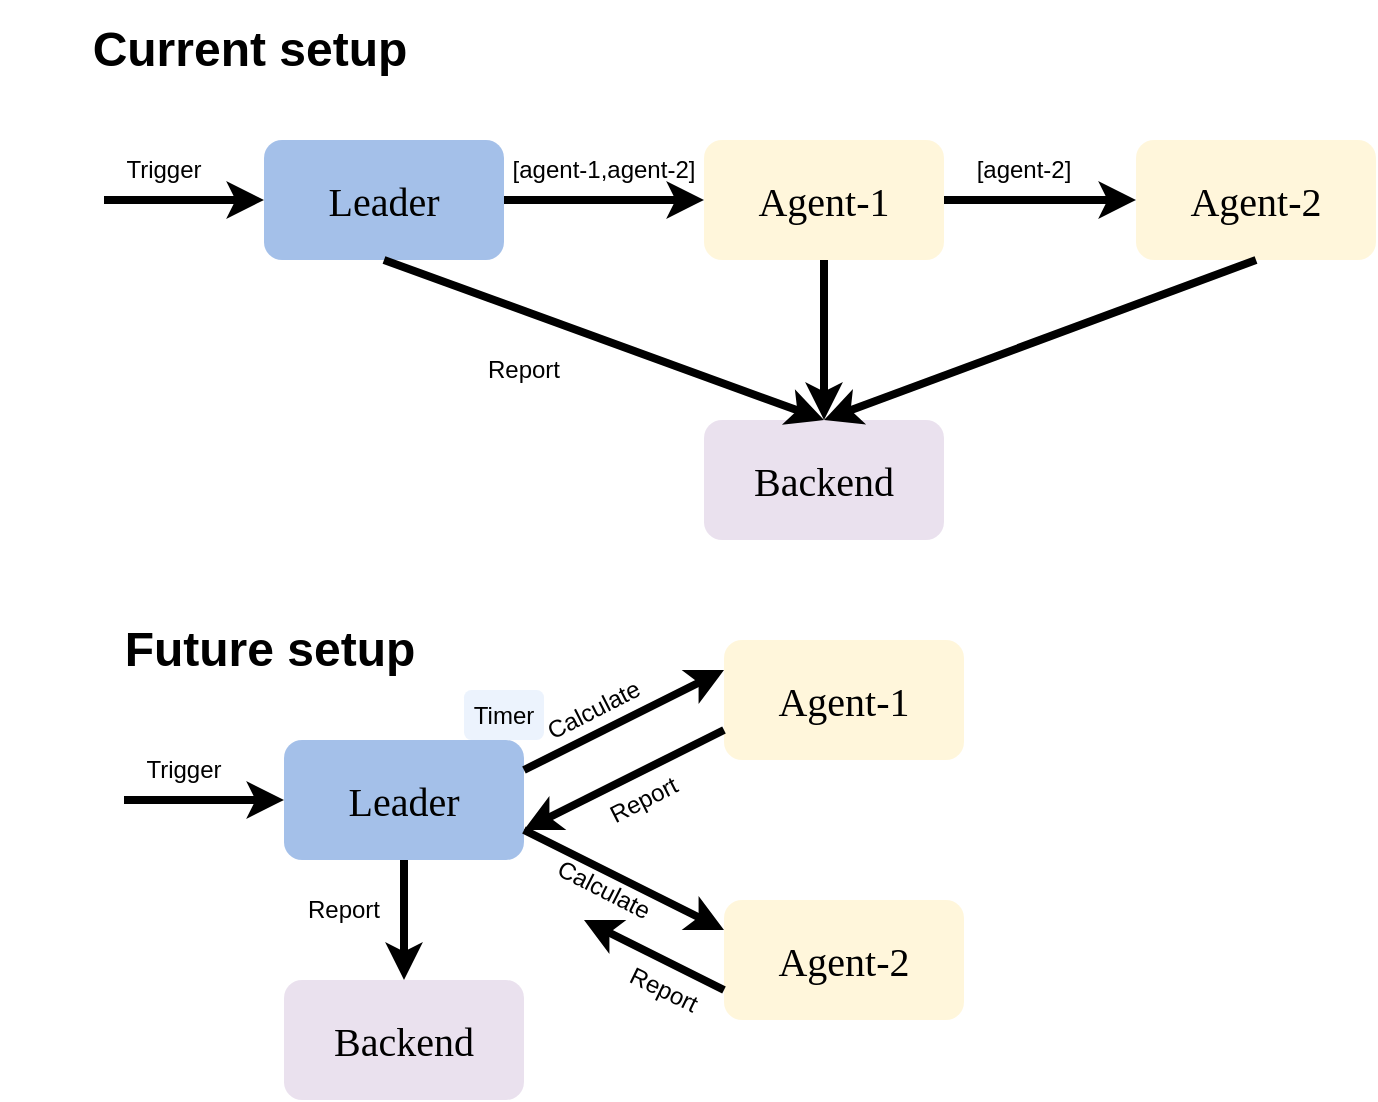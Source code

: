 <mxfile version="20.4.0" type="device"><diagram id="1R1MmIB_QlkSpaapGIM_" name="Page-1"><mxGraphModel dx="2071" dy="688" grid="1" gridSize="10" guides="1" tooltips="1" connect="1" arrows="1" fold="1" page="1" pageScale="1" pageWidth="850" pageHeight="1100" math="0" shadow="0"><root><mxCell id="0"/><mxCell id="1" parent="0"/><mxCell id="-Fh4hT8Ma2Sv7au9G9Ej-36" style="edgeStyle=orthogonalEdgeStyle;rounded=0;orthogonalLoop=1;jettySize=auto;html=1;entryX=0;entryY=0.5;entryDx=0;entryDy=0;strokeWidth=4;" edge="1" parent="1" source="-Fh4hT8Ma2Sv7au9G9Ej-31" target="-Fh4hT8Ma2Sv7au9G9Ej-33"><mxGeometry relative="1" as="geometry"/></mxCell><mxCell id="-Fh4hT8Ma2Sv7au9G9Ej-31" value="&lt;span style=&quot;font-size: 20px;&quot;&gt;&lt;font face=&quot;Lucida Console&quot;&gt;Leader&lt;/font&gt;&lt;/span&gt;" style="rounded=1;whiteSpace=wrap;html=1;fillColor=#7EA6E0;strokeColor=none;opacity=70;" vertex="1" parent="1"><mxGeometry x="100" y="250" width="120" height="60" as="geometry"/></mxCell><mxCell id="-Fh4hT8Ma2Sv7au9G9Ej-32" value="&lt;font style=&quot;font-size: 24px;&quot;&gt;&lt;b&gt;Current setup&lt;/b&gt;&lt;/font&gt;" style="text;html=1;strokeColor=none;fillColor=none;align=center;verticalAlign=middle;whiteSpace=wrap;rounded=0;" vertex="1" parent="1"><mxGeometry x="-32" y="180" width="250" height="50" as="geometry"/></mxCell><mxCell id="-Fh4hT8Ma2Sv7au9G9Ej-37" style="edgeStyle=orthogonalEdgeStyle;rounded=0;orthogonalLoop=1;jettySize=auto;html=1;entryX=0;entryY=0.5;entryDx=0;entryDy=0;strokeWidth=4;" edge="1" parent="1" source="-Fh4hT8Ma2Sv7au9G9Ej-33" target="-Fh4hT8Ma2Sv7au9G9Ej-35"><mxGeometry relative="1" as="geometry"/></mxCell><mxCell id="-Fh4hT8Ma2Sv7au9G9Ej-33" value="&lt;span style=&quot;font-size: 20px;&quot;&gt;&lt;font face=&quot;Lucida Console&quot;&gt;Agent-1&lt;/font&gt;&lt;/span&gt;" style="rounded=1;whiteSpace=wrap;html=1;fillColor=#fff2cc;strokeColor=none;opacity=70;" vertex="1" parent="1"><mxGeometry x="320" y="250" width="120" height="60" as="geometry"/></mxCell><mxCell id="-Fh4hT8Ma2Sv7au9G9Ej-34" value="" style="endArrow=classic;html=1;rounded=0;entryX=0;entryY=0.5;entryDx=0;entryDy=0;strokeWidth=4;" edge="1" parent="1" target="-Fh4hT8Ma2Sv7au9G9Ej-31"><mxGeometry width="50" height="50" relative="1" as="geometry"><mxPoint x="20" y="280" as="sourcePoint"/><mxPoint x="60" y="250" as="targetPoint"/></mxGeometry></mxCell><mxCell id="-Fh4hT8Ma2Sv7au9G9Ej-35" value="&lt;span style=&quot;font-size: 20px;&quot;&gt;&lt;font face=&quot;Lucida Console&quot;&gt;Agent-2&lt;/font&gt;&lt;/span&gt;" style="rounded=1;whiteSpace=wrap;html=1;fillColor=#fff2cc;strokeColor=none;opacity=70;" vertex="1" parent="1"><mxGeometry x="536" y="250" width="120" height="60" as="geometry"/></mxCell><mxCell id="-Fh4hT8Ma2Sv7au9G9Ej-38" value="[agent-1,agent-2]" style="text;html=1;strokeColor=none;fillColor=none;align=center;verticalAlign=middle;whiteSpace=wrap;rounded=0;" vertex="1" parent="1"><mxGeometry x="220" y="250" width="100" height="30" as="geometry"/></mxCell><mxCell id="-Fh4hT8Ma2Sv7au9G9Ej-39" value="[agent-2]" style="text;html=1;strokeColor=none;fillColor=none;align=center;verticalAlign=middle;whiteSpace=wrap;rounded=0;" vertex="1" parent="1"><mxGeometry x="430" y="250" width="100" height="30" as="geometry"/></mxCell><mxCell id="-Fh4hT8Ma2Sv7au9G9Ej-40" value="&lt;font face=&quot;Lucida Console&quot;&gt;&lt;span style=&quot;font-size: 20px;&quot;&gt;Backend&lt;/span&gt;&lt;/font&gt;" style="rounded=1;whiteSpace=wrap;html=1;fillColor=#e1d5e7;strokeColor=none;opacity=70;" vertex="1" parent="1"><mxGeometry x="320" y="390" width="120" height="60" as="geometry"/></mxCell><mxCell id="-Fh4hT8Ma2Sv7au9G9Ej-41" value="" style="endArrow=classic;html=1;rounded=0;entryX=0.5;entryY=0;entryDx=0;entryDy=0;strokeWidth=4;exitX=0.5;exitY=1;exitDx=0;exitDy=0;" edge="1" parent="1" source="-Fh4hT8Ma2Sv7au9G9Ej-31" target="-Fh4hT8Ma2Sv7au9G9Ej-40"><mxGeometry width="50" height="50" relative="1" as="geometry"><mxPoint x="30" y="290" as="sourcePoint"/><mxPoint x="110" y="290" as="targetPoint"/></mxGeometry></mxCell><mxCell id="-Fh4hT8Ma2Sv7au9G9Ej-42" value="" style="endArrow=classic;html=1;rounded=0;entryX=0.5;entryY=0;entryDx=0;entryDy=0;strokeWidth=4;exitX=0.5;exitY=1;exitDx=0;exitDy=0;" edge="1" parent="1" source="-Fh4hT8Ma2Sv7au9G9Ej-33" target="-Fh4hT8Ma2Sv7au9G9Ej-40"><mxGeometry width="50" height="50" relative="1" as="geometry"><mxPoint x="170" y="320" as="sourcePoint"/><mxPoint x="530" y="420" as="targetPoint"/></mxGeometry></mxCell><mxCell id="-Fh4hT8Ma2Sv7au9G9Ej-43" value="" style="endArrow=classic;html=1;rounded=0;entryX=0.5;entryY=0;entryDx=0;entryDy=0;strokeWidth=4;exitX=0.5;exitY=1;exitDx=0;exitDy=0;" edge="1" parent="1" source="-Fh4hT8Ma2Sv7au9G9Ej-35" target="-Fh4hT8Ma2Sv7au9G9Ej-40"><mxGeometry width="50" height="50" relative="1" as="geometry"><mxPoint x="180" y="330" as="sourcePoint"/><mxPoint x="540" y="430" as="targetPoint"/></mxGeometry></mxCell><mxCell id="-Fh4hT8Ma2Sv7au9G9Ej-44" value="Report" style="text;html=1;strokeColor=none;fillColor=none;align=center;verticalAlign=middle;whiteSpace=wrap;rounded=0;" vertex="1" parent="1"><mxGeometry x="200" y="350" width="60" height="30" as="geometry"/></mxCell><mxCell id="-Fh4hT8Ma2Sv7au9G9Ej-45" value="Trigger" style="text;html=1;strokeColor=none;fillColor=none;align=center;verticalAlign=middle;whiteSpace=wrap;rounded=0;" vertex="1" parent="1"><mxGeometry x="20" y="250" width="60" height="30" as="geometry"/></mxCell><mxCell id="-Fh4hT8Ma2Sv7au9G9Ej-68" style="edgeStyle=orthogonalEdgeStyle;rounded=0;orthogonalLoop=1;jettySize=auto;html=1;strokeWidth=4;" edge="1" parent="1" source="-Fh4hT8Ma2Sv7au9G9Ej-47" target="-Fh4hT8Ma2Sv7au9G9Ej-55"><mxGeometry relative="1" as="geometry"/></mxCell><mxCell id="-Fh4hT8Ma2Sv7au9G9Ej-47" value="&lt;span style=&quot;font-size: 20px;&quot;&gt;&lt;font face=&quot;Lucida Console&quot;&gt;Leader&lt;/font&gt;&lt;/span&gt;" style="rounded=1;whiteSpace=wrap;html=1;fillColor=#7EA6E0;strokeColor=none;opacity=70;" vertex="1" parent="1"><mxGeometry x="110" y="550" width="120" height="60" as="geometry"/></mxCell><mxCell id="-Fh4hT8Ma2Sv7au9G9Ej-48" value="&lt;font style=&quot;font-size: 24px;&quot;&gt;&lt;b&gt;Future setup&lt;/b&gt;&lt;/font&gt;" style="text;html=1;strokeColor=none;fillColor=none;align=center;verticalAlign=middle;whiteSpace=wrap;rounded=0;" vertex="1" parent="1"><mxGeometry x="-22" y="480" width="250" height="50" as="geometry"/></mxCell><mxCell id="-Fh4hT8Ma2Sv7au9G9Ej-50" value="&lt;span style=&quot;font-size: 20px;&quot;&gt;&lt;font face=&quot;Lucida Console&quot;&gt;Agent-1&lt;/font&gt;&lt;/span&gt;" style="rounded=1;whiteSpace=wrap;html=1;fillColor=#fff2cc;strokeColor=none;opacity=70;" vertex="1" parent="1"><mxGeometry x="330" y="500" width="120" height="60" as="geometry"/></mxCell><mxCell id="-Fh4hT8Ma2Sv7au9G9Ej-51" value="" style="endArrow=classic;html=1;rounded=0;entryX=0;entryY=0.5;entryDx=0;entryDy=0;strokeWidth=4;" edge="1" parent="1" target="-Fh4hT8Ma2Sv7au9G9Ej-47"><mxGeometry width="50" height="50" relative="1" as="geometry"><mxPoint x="30" y="580" as="sourcePoint"/><mxPoint x="70" y="550" as="targetPoint"/></mxGeometry></mxCell><mxCell id="-Fh4hT8Ma2Sv7au9G9Ej-52" value="&lt;span style=&quot;font-size: 20px;&quot;&gt;&lt;font face=&quot;Lucida Console&quot;&gt;Agent-2&lt;/font&gt;&lt;/span&gt;" style="rounded=1;whiteSpace=wrap;html=1;fillColor=#fff2cc;strokeColor=none;opacity=70;" vertex="1" parent="1"><mxGeometry x="330" y="630" width="120" height="60" as="geometry"/></mxCell><mxCell id="-Fh4hT8Ma2Sv7au9G9Ej-55" value="&lt;font face=&quot;Lucida Console&quot;&gt;&lt;span style=&quot;font-size: 20px;&quot;&gt;Backend&lt;/span&gt;&lt;/font&gt;" style="rounded=1;whiteSpace=wrap;html=1;fillColor=#e1d5e7;strokeColor=none;opacity=70;" vertex="1" parent="1"><mxGeometry x="110" y="670" width="120" height="60" as="geometry"/></mxCell><mxCell id="-Fh4hT8Ma2Sv7au9G9Ej-59" value="Report" style="text;html=1;strokeColor=none;fillColor=none;align=center;verticalAlign=middle;whiteSpace=wrap;rounded=0;" vertex="1" parent="1"><mxGeometry x="110" y="620" width="60" height="30" as="geometry"/></mxCell><mxCell id="-Fh4hT8Ma2Sv7au9G9Ej-60" value="Trigger" style="text;html=1;strokeColor=none;fillColor=none;align=center;verticalAlign=middle;whiteSpace=wrap;rounded=0;" vertex="1" parent="1"><mxGeometry x="30" y="550" width="60" height="30" as="geometry"/></mxCell><mxCell id="-Fh4hT8Ma2Sv7au9G9Ej-61" value="" style="endArrow=classic;html=1;rounded=0;entryX=0;entryY=0.25;entryDx=0;entryDy=0;strokeWidth=4;exitX=1;exitY=0.25;exitDx=0;exitDy=0;" edge="1" parent="1" source="-Fh4hT8Ma2Sv7au9G9Ej-47" target="-Fh4hT8Ma2Sv7au9G9Ej-50"><mxGeometry width="50" height="50" relative="1" as="geometry"><mxPoint x="230" y="580" as="sourcePoint"/><mxPoint x="310" y="580" as="targetPoint"/></mxGeometry></mxCell><mxCell id="-Fh4hT8Ma2Sv7au9G9Ej-62" value="" style="endArrow=classic;html=1;rounded=0;entryX=1;entryY=0.75;entryDx=0;entryDy=0;strokeWidth=4;exitX=0;exitY=0.75;exitDx=0;exitDy=0;" edge="1" parent="1" source="-Fh4hT8Ma2Sv7au9G9Ej-50" target="-Fh4hT8Ma2Sv7au9G9Ej-47"><mxGeometry width="50" height="50" relative="1" as="geometry"><mxPoint x="260" y="617.5" as="sourcePoint"/><mxPoint x="360" y="542.5" as="targetPoint"/></mxGeometry></mxCell><mxCell id="-Fh4hT8Ma2Sv7au9G9Ej-65" value="Report" style="text;html=1;strokeColor=none;fillColor=none;align=center;verticalAlign=middle;whiteSpace=wrap;rounded=0;rotation=333;" vertex="1" parent="1"><mxGeometry x="260" y="565" width="60" height="30" as="geometry"/></mxCell><mxCell id="-Fh4hT8Ma2Sv7au9G9Ej-66" value="Calculate" style="text;html=1;strokeColor=none;fillColor=none;align=center;verticalAlign=middle;whiteSpace=wrap;rounded=0;rotation=333;" vertex="1" parent="1"><mxGeometry x="235" y="520" width="60" height="30" as="geometry"/></mxCell><mxCell id="-Fh4hT8Ma2Sv7au9G9Ej-69" value="Timer" style="rounded=1;whiteSpace=wrap;html=1;fillColor=#dae8fc;strokeColor=none;opacity=50;" vertex="1" parent="1"><mxGeometry x="200" y="525" width="40" height="25" as="geometry"/></mxCell><mxCell id="-Fh4hT8Ma2Sv7au9G9Ej-70" value="" style="endArrow=classic;html=1;rounded=0;entryX=0;entryY=0.25;entryDx=0;entryDy=0;strokeWidth=4;exitX=1;exitY=0.75;exitDx=0;exitDy=0;" edge="1" parent="1" source="-Fh4hT8Ma2Sv7au9G9Ej-47" target="-Fh4hT8Ma2Sv7au9G9Ej-52"><mxGeometry width="50" height="50" relative="1" as="geometry"><mxPoint x="260.0" y="670" as="sourcePoint"/><mxPoint x="360" y="620" as="targetPoint"/></mxGeometry></mxCell><mxCell id="-Fh4hT8Ma2Sv7au9G9Ej-71" value="Calculate" style="text;html=1;strokeColor=none;fillColor=none;align=center;verticalAlign=middle;whiteSpace=wrap;rounded=0;rotation=27;" vertex="1" parent="1"><mxGeometry x="240" y="610" width="60" height="30" as="geometry"/></mxCell><mxCell id="-Fh4hT8Ma2Sv7au9G9Ej-72" value="" style="endArrow=classic;html=1;rounded=0;strokeWidth=4;exitX=0;exitY=0.75;exitDx=0;exitDy=0;" edge="1" parent="1" source="-Fh4hT8Ma2Sv7au9G9Ej-52"><mxGeometry width="50" height="50" relative="1" as="geometry"><mxPoint x="330" y="675" as="sourcePoint"/><mxPoint x="260" y="640" as="targetPoint"/></mxGeometry></mxCell><mxCell id="-Fh4hT8Ma2Sv7au9G9Ej-73" value="Report" style="text;html=1;strokeColor=none;fillColor=none;align=center;verticalAlign=middle;whiteSpace=wrap;rounded=0;rotation=26;" vertex="1" parent="1"><mxGeometry x="270" y="660" width="60" height="30" as="geometry"/></mxCell></root></mxGraphModel></diagram></mxfile>